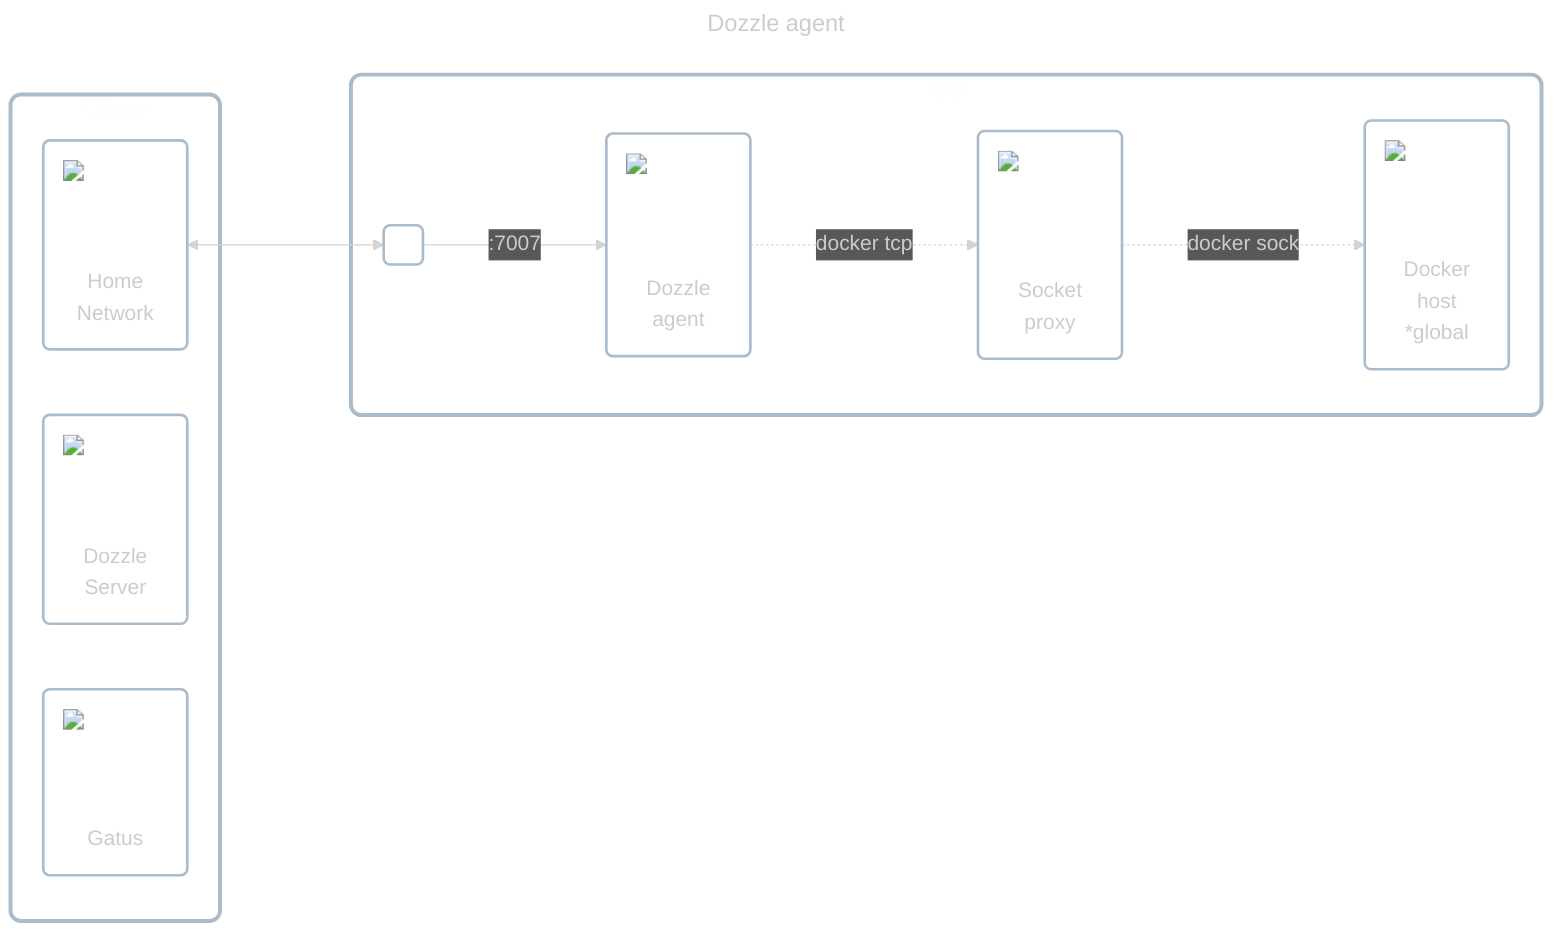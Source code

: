 ---
title: Dozzle agent
config:
    theme: dark
---

flowchart LR
    classDef cluster fill:#ffffff00,stroke:#aabbccff,stroke-width:3px,rx:8px,ry:8px;
    classDef node fill:#ffffff00,stroke:#aabbccff,stroke-width:2px,rx:5px,ry:5px;
    classDef dashed_border stroke-dasharray:10 6;

    subgraph others_1["Others"]
        home_network("<div style='position:relative;width:80px;height:80px;margin:0 auto;margin-bottom:0.1em'><img src='../../../../icons/network.png' style='min-width:80px;max-width:80px' /></div>Home<br/>Network")
        dozzle_server("<div style='position:relative;width:80px;height:80px;margin:0 auto;margin-bottom:0.1em'><img src='../../../../icons/dozzle.png' style='min-width:80px;max-width:80px' /></div>Dozzle<br/>Server")
        gatus("<div style='position:relative;width:80px;height:80px;margin:0 auto;margin-bottom:0.5em'><img src='../../../../icons/gatus.png' style='min-width:80px;max-width:80px' /></div>Gatus")
    end

    subgraph app_wrapper["App"]
        inbound_interface(" ")
        dozzle_agent("<div style='position:relative;width:80px;height:80px;margin:0 auto;margin-bottom:0.75em'><img src='../../../../icons/dozzle.png' style='min-width:80px;max-width:80px' /></div>Dozzle<br/>agent")
        socket_proxy("<div style='position:relative;width:80px;height:80px;margin:0 auto;margin-bottom:1em'><img src='../../../../icons/placeholder.png' style='min-width:80px;max-width:80px' /></div>Socket<br/>proxy")
        docker("<div style='position:relative;width:80px;height:80px;margin:0 auto;margin-bottom:0.5em'><img src='../../../../icons/docker.png' style='min-width:80px;max-width:80px' /></div>Docker<br/>host<br/>*global")

        inbound_interface --->|:7007|dozzle_agent
        dozzle_agent -..->|docker tcp| socket_proxy -..->|docker sock| docker
    end

    home_network <---> inbound_interface